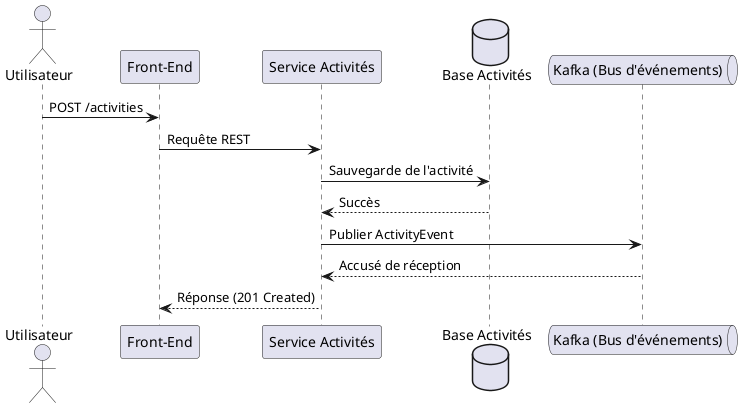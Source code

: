 @startuml SequenceServiceActivites

actor "Utilisateur" as User
participant "Front-End" as FE
participant "Service Activités" as SAct
database "Base Activités" as DBAct
queue "Kafka (Bus d'événements)" as Kafka

User -> FE : POST /activities
FE -> SAct : Requête REST
SAct -> DBAct : Sauvegarde de l'activité
DBAct --> SAct : Succès
SAct -> Kafka : Publier ActivityEvent
Kafka --> SAct : Accusé de réception
SAct --> FE : Réponse (201 Created)

@enduml
